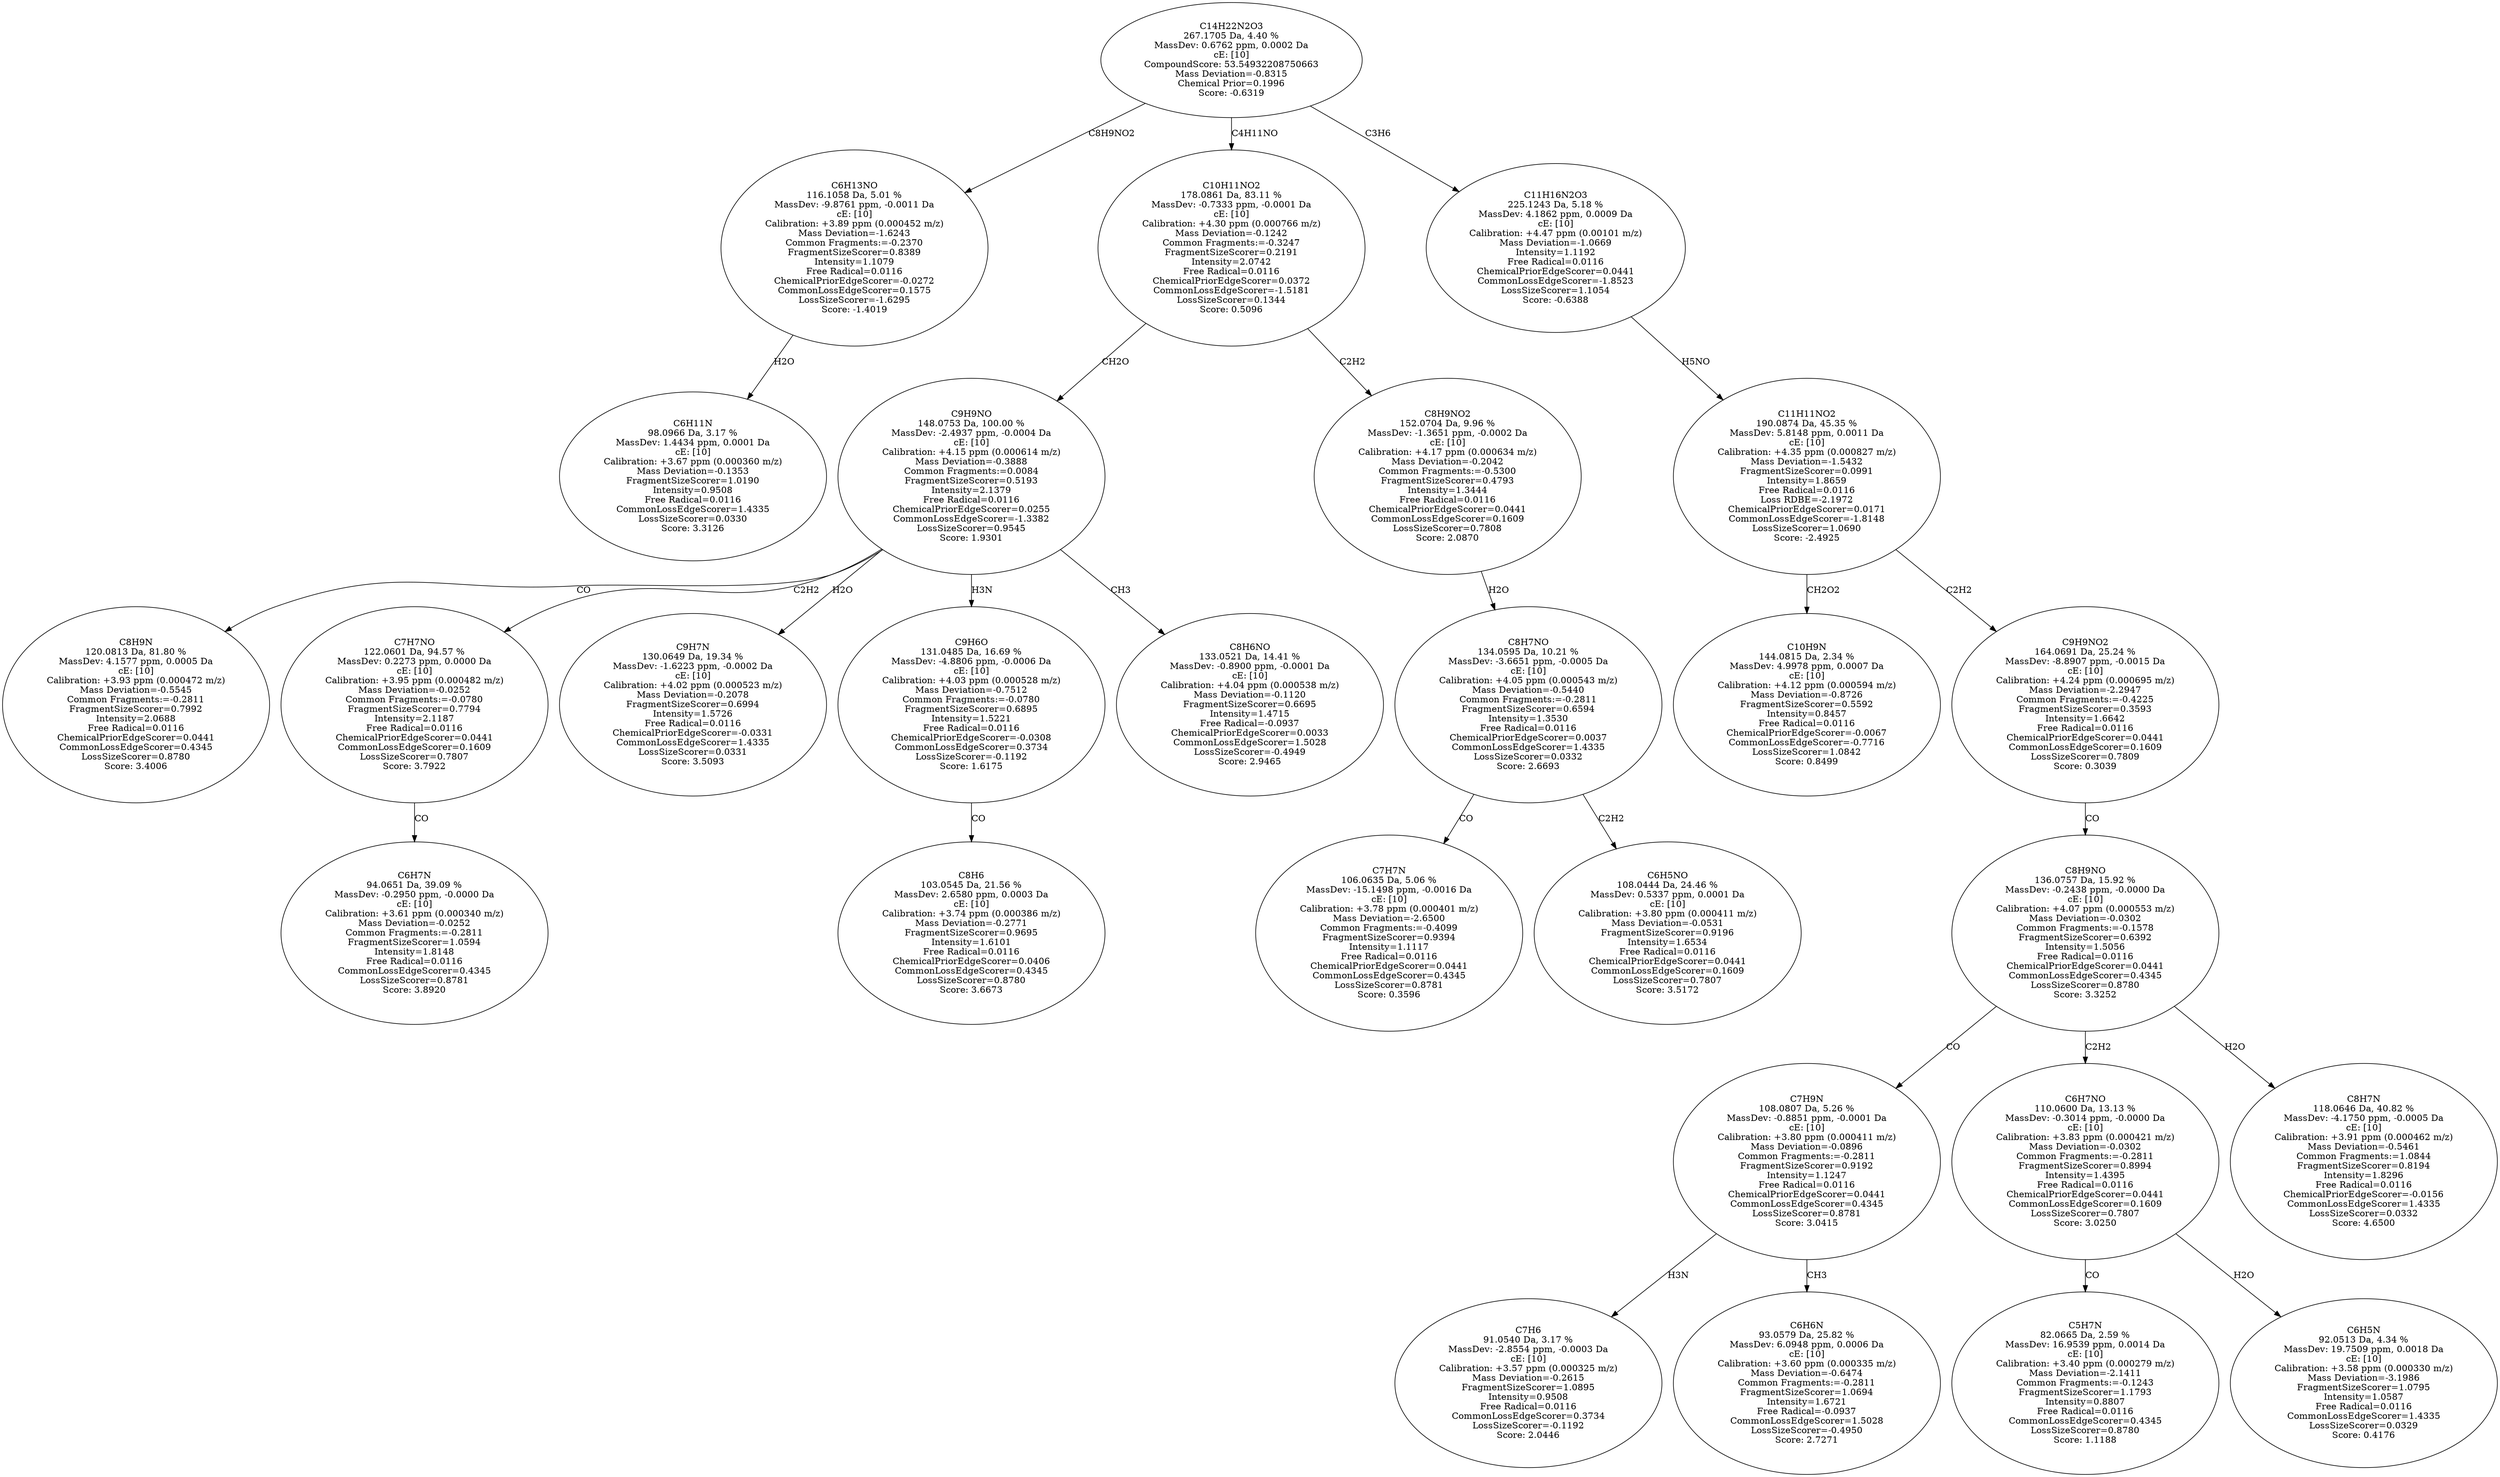 strict digraph {
v1 [label="C6H11N\n98.0966 Da, 3.17 %\nMassDev: 1.4434 ppm, 0.0001 Da\ncE: [10]\nCalibration: +3.67 ppm (0.000360 m/z)\nMass Deviation=-0.1353\nFragmentSizeScorer=1.0190\nIntensity=0.9508\nFree Radical=0.0116\nCommonLossEdgeScorer=1.4335\nLossSizeScorer=0.0330\nScore: 3.3126"];
v2 [label="C6H13NO\n116.1058 Da, 5.01 %\nMassDev: -9.8761 ppm, -0.0011 Da\ncE: [10]\nCalibration: +3.89 ppm (0.000452 m/z)\nMass Deviation=-1.6243\nCommon Fragments:=-0.2370\nFragmentSizeScorer=0.8389\nIntensity=1.1079\nFree Radical=0.0116\nChemicalPriorEdgeScorer=-0.0272\nCommonLossEdgeScorer=0.1575\nLossSizeScorer=-1.6295\nScore: -1.4019"];
v3 [label="C8H9N\n120.0813 Da, 81.80 %\nMassDev: 4.1577 ppm, 0.0005 Da\ncE: [10]\nCalibration: +3.93 ppm (0.000472 m/z)\nMass Deviation=-0.5545\nCommon Fragments:=-0.2811\nFragmentSizeScorer=0.7992\nIntensity=2.0688\nFree Radical=0.0116\nChemicalPriorEdgeScorer=0.0441\nCommonLossEdgeScorer=0.4345\nLossSizeScorer=0.8780\nScore: 3.4006"];
v4 [label="C6H7N\n94.0651 Da, 39.09 %\nMassDev: -0.2950 ppm, -0.0000 Da\ncE: [10]\nCalibration: +3.61 ppm (0.000340 m/z)\nMass Deviation=-0.0252\nCommon Fragments:=-0.2811\nFragmentSizeScorer=1.0594\nIntensity=1.8148\nFree Radical=0.0116\nCommonLossEdgeScorer=0.4345\nLossSizeScorer=0.8781\nScore: 3.8920"];
v5 [label="C7H7NO\n122.0601 Da, 94.57 %\nMassDev: 0.2273 ppm, 0.0000 Da\ncE: [10]\nCalibration: +3.95 ppm (0.000482 m/z)\nMass Deviation=-0.0252\nCommon Fragments:=-0.0780\nFragmentSizeScorer=0.7794\nIntensity=2.1187\nFree Radical=0.0116\nChemicalPriorEdgeScorer=0.0441\nCommonLossEdgeScorer=0.1609\nLossSizeScorer=0.7807\nScore: 3.7922"];
v6 [label="C9H7N\n130.0649 Da, 19.34 %\nMassDev: -1.6223 ppm, -0.0002 Da\ncE: [10]\nCalibration: +4.02 ppm (0.000523 m/z)\nMass Deviation=-0.2078\nFragmentSizeScorer=0.6994\nIntensity=1.5726\nFree Radical=0.0116\nChemicalPriorEdgeScorer=-0.0331\nCommonLossEdgeScorer=1.4335\nLossSizeScorer=0.0331\nScore: 3.5093"];
v7 [label="C8H6\n103.0545 Da, 21.56 %\nMassDev: 2.6580 ppm, 0.0003 Da\ncE: [10]\nCalibration: +3.74 ppm (0.000386 m/z)\nMass Deviation=-0.2771\nFragmentSizeScorer=0.9695\nIntensity=1.6101\nFree Radical=0.0116\nChemicalPriorEdgeScorer=0.0406\nCommonLossEdgeScorer=0.4345\nLossSizeScorer=0.8780\nScore: 3.6673"];
v8 [label="C9H6O\n131.0485 Da, 16.69 %\nMassDev: -4.8806 ppm, -0.0006 Da\ncE: [10]\nCalibration: +4.03 ppm (0.000528 m/z)\nMass Deviation=-0.7512\nCommon Fragments:=-0.0780\nFragmentSizeScorer=0.6895\nIntensity=1.5221\nFree Radical=0.0116\nChemicalPriorEdgeScorer=-0.0308\nCommonLossEdgeScorer=0.3734\nLossSizeScorer=-0.1192\nScore: 1.6175"];
v9 [label="C8H6NO\n133.0521 Da, 14.41 %\nMassDev: -0.8900 ppm, -0.0001 Da\ncE: [10]\nCalibration: +4.04 ppm (0.000538 m/z)\nMass Deviation=-0.1120\nFragmentSizeScorer=0.6695\nIntensity=1.4715\nFree Radical=-0.0937\nChemicalPriorEdgeScorer=0.0033\nCommonLossEdgeScorer=1.5028\nLossSizeScorer=-0.4949\nScore: 2.9465"];
v10 [label="C9H9NO\n148.0753 Da, 100.00 %\nMassDev: -2.4937 ppm, -0.0004 Da\ncE: [10]\nCalibration: +4.15 ppm (0.000614 m/z)\nMass Deviation=-0.3888\nCommon Fragments:=0.0084\nFragmentSizeScorer=0.5193\nIntensity=2.1379\nFree Radical=0.0116\nChemicalPriorEdgeScorer=0.0255\nCommonLossEdgeScorer=-1.3382\nLossSizeScorer=0.9545\nScore: 1.9301"];
v11 [label="C7H7N\n106.0635 Da, 5.06 %\nMassDev: -15.1498 ppm, -0.0016 Da\ncE: [10]\nCalibration: +3.78 ppm (0.000401 m/z)\nMass Deviation=-2.6500\nCommon Fragments:=-0.4099\nFragmentSizeScorer=0.9394\nIntensity=1.1117\nFree Radical=0.0116\nChemicalPriorEdgeScorer=0.0441\nCommonLossEdgeScorer=0.4345\nLossSizeScorer=0.8781\nScore: 0.3596"];
v12 [label="C6H5NO\n108.0444 Da, 24.46 %\nMassDev: 0.5337 ppm, 0.0001 Da\ncE: [10]\nCalibration: +3.80 ppm (0.000411 m/z)\nMass Deviation=-0.0531\nFragmentSizeScorer=0.9196\nIntensity=1.6534\nFree Radical=0.0116\nChemicalPriorEdgeScorer=0.0441\nCommonLossEdgeScorer=0.1609\nLossSizeScorer=0.7807\nScore: 3.5172"];
v13 [label="C8H7NO\n134.0595 Da, 10.21 %\nMassDev: -3.6651 ppm, -0.0005 Da\ncE: [10]\nCalibration: +4.05 ppm (0.000543 m/z)\nMass Deviation=-0.5440\nCommon Fragments:=-0.2811\nFragmentSizeScorer=0.6594\nIntensity=1.3530\nFree Radical=0.0116\nChemicalPriorEdgeScorer=0.0037\nCommonLossEdgeScorer=1.4335\nLossSizeScorer=0.0332\nScore: 2.6693"];
v14 [label="C8H9NO2\n152.0704 Da, 9.96 %\nMassDev: -1.3651 ppm, -0.0002 Da\ncE: [10]\nCalibration: +4.17 ppm (0.000634 m/z)\nMass Deviation=-0.2042\nCommon Fragments:=-0.5300\nFragmentSizeScorer=0.4793\nIntensity=1.3444\nFree Radical=0.0116\nChemicalPriorEdgeScorer=0.0441\nCommonLossEdgeScorer=0.1609\nLossSizeScorer=0.7808\nScore: 2.0870"];
v15 [label="C10H11NO2\n178.0861 Da, 83.11 %\nMassDev: -0.7333 ppm, -0.0001 Da\ncE: [10]\nCalibration: +4.30 ppm (0.000766 m/z)\nMass Deviation=-0.1242\nCommon Fragments:=-0.3247\nFragmentSizeScorer=0.2191\nIntensity=2.0742\nFree Radical=0.0116\nChemicalPriorEdgeScorer=0.0372\nCommonLossEdgeScorer=-1.5181\nLossSizeScorer=0.1344\nScore: 0.5096"];
v16 [label="C10H9N\n144.0815 Da, 2.34 %\nMassDev: 4.9978 ppm, 0.0007 Da\ncE: [10]\nCalibration: +4.12 ppm (0.000594 m/z)\nMass Deviation=-0.8726\nFragmentSizeScorer=0.5592\nIntensity=0.8457\nFree Radical=0.0116\nChemicalPriorEdgeScorer=-0.0067\nCommonLossEdgeScorer=-0.7716\nLossSizeScorer=1.0842\nScore: 0.8499"];
v17 [label="C7H6\n91.0540 Da, 3.17 %\nMassDev: -2.8554 ppm, -0.0003 Da\ncE: [10]\nCalibration: +3.57 ppm (0.000325 m/z)\nMass Deviation=-0.2615\nFragmentSizeScorer=1.0895\nIntensity=0.9508\nFree Radical=0.0116\nCommonLossEdgeScorer=0.3734\nLossSizeScorer=-0.1192\nScore: 2.0446"];
v18 [label="C6H6N\n93.0579 Da, 25.82 %\nMassDev: 6.0948 ppm, 0.0006 Da\ncE: [10]\nCalibration: +3.60 ppm (0.000335 m/z)\nMass Deviation=-0.6474\nCommon Fragments:=-0.2811\nFragmentSizeScorer=1.0694\nIntensity=1.6721\nFree Radical=-0.0937\nCommonLossEdgeScorer=1.5028\nLossSizeScorer=-0.4950\nScore: 2.7271"];
v19 [label="C7H9N\n108.0807 Da, 5.26 %\nMassDev: -0.8851 ppm, -0.0001 Da\ncE: [10]\nCalibration: +3.80 ppm (0.000411 m/z)\nMass Deviation=-0.0896\nCommon Fragments:=-0.2811\nFragmentSizeScorer=0.9192\nIntensity=1.1247\nFree Radical=0.0116\nChemicalPriorEdgeScorer=0.0441\nCommonLossEdgeScorer=0.4345\nLossSizeScorer=0.8781\nScore: 3.0415"];
v20 [label="C5H7N\n82.0665 Da, 2.59 %\nMassDev: 16.9539 ppm, 0.0014 Da\ncE: [10]\nCalibration: +3.40 ppm (0.000279 m/z)\nMass Deviation=-2.1411\nCommon Fragments:=-0.1243\nFragmentSizeScorer=1.1793\nIntensity=0.8807\nFree Radical=0.0116\nCommonLossEdgeScorer=0.4345\nLossSizeScorer=0.8780\nScore: 1.1188"];
v21 [label="C6H5N\n92.0513 Da, 4.34 %\nMassDev: 19.7509 ppm, 0.0018 Da\ncE: [10]\nCalibration: +3.58 ppm (0.000330 m/z)\nMass Deviation=-3.1986\nFragmentSizeScorer=1.0795\nIntensity=1.0587\nFree Radical=0.0116\nCommonLossEdgeScorer=1.4335\nLossSizeScorer=0.0329\nScore: 0.4176"];
v22 [label="C6H7NO\n110.0600 Da, 13.13 %\nMassDev: -0.3014 ppm, -0.0000 Da\ncE: [10]\nCalibration: +3.83 ppm (0.000421 m/z)\nMass Deviation=-0.0302\nCommon Fragments:=-0.2811\nFragmentSizeScorer=0.8994\nIntensity=1.4395\nFree Radical=0.0116\nChemicalPriorEdgeScorer=0.0441\nCommonLossEdgeScorer=0.1609\nLossSizeScorer=0.7807\nScore: 3.0250"];
v23 [label="C8H7N\n118.0646 Da, 40.82 %\nMassDev: -4.1750 ppm, -0.0005 Da\ncE: [10]\nCalibration: +3.91 ppm (0.000462 m/z)\nMass Deviation=-0.5461\nCommon Fragments:=1.0844\nFragmentSizeScorer=0.8194\nIntensity=1.8296\nFree Radical=0.0116\nChemicalPriorEdgeScorer=-0.0156\nCommonLossEdgeScorer=1.4335\nLossSizeScorer=0.0332\nScore: 4.6500"];
v24 [label="C8H9NO\n136.0757 Da, 15.92 %\nMassDev: -0.2438 ppm, -0.0000 Da\ncE: [10]\nCalibration: +4.07 ppm (0.000553 m/z)\nMass Deviation=-0.0302\nCommon Fragments:=-0.1578\nFragmentSizeScorer=0.6392\nIntensity=1.5056\nFree Radical=0.0116\nChemicalPriorEdgeScorer=0.0441\nCommonLossEdgeScorer=0.4345\nLossSizeScorer=0.8780\nScore: 3.3252"];
v25 [label="C9H9NO2\n164.0691 Da, 25.24 %\nMassDev: -8.8907 ppm, -0.0015 Da\ncE: [10]\nCalibration: +4.24 ppm (0.000695 m/z)\nMass Deviation=-2.2947\nCommon Fragments:=-0.4225\nFragmentSizeScorer=0.3593\nIntensity=1.6642\nFree Radical=0.0116\nChemicalPriorEdgeScorer=0.0441\nCommonLossEdgeScorer=0.1609\nLossSizeScorer=0.7809\nScore: 0.3039"];
v26 [label="C11H11NO2\n190.0874 Da, 45.35 %\nMassDev: 5.8148 ppm, 0.0011 Da\ncE: [10]\nCalibration: +4.35 ppm (0.000827 m/z)\nMass Deviation=-1.5432\nFragmentSizeScorer=0.0991\nIntensity=1.8659\nFree Radical=0.0116\nLoss RDBE=-2.1972\nChemicalPriorEdgeScorer=0.0171\nCommonLossEdgeScorer=-1.8148\nLossSizeScorer=1.0690\nScore: -2.4925"];
v27 [label="C11H16N2O3\n225.1243 Da, 5.18 %\nMassDev: 4.1862 ppm, 0.0009 Da\ncE: [10]\nCalibration: +4.47 ppm (0.00101 m/z)\nMass Deviation=-1.0669\nIntensity=1.1192\nFree Radical=0.0116\nChemicalPriorEdgeScorer=0.0441\nCommonLossEdgeScorer=-1.8523\nLossSizeScorer=1.1054\nScore: -0.6388"];
v28 [label="C14H22N2O3\n267.1705 Da, 4.40 %\nMassDev: 0.6762 ppm, 0.0002 Da\ncE: [10]\nCompoundScore: 53.54932208750663\nMass Deviation=-0.8315\nChemical Prior=0.1996\nScore: -0.6319"];
v2 -> v1 [label="H2O"];
v28 -> v2 [label="C8H9NO2"];
v10 -> v3 [label="CO"];
v5 -> v4 [label="CO"];
v10 -> v5 [label="C2H2"];
v10 -> v6 [label="H2O"];
v8 -> v7 [label="CO"];
v10 -> v8 [label="H3N"];
v10 -> v9 [label="CH3"];
v15 -> v10 [label="CH2O"];
v13 -> v11 [label="CO"];
v13 -> v12 [label="C2H2"];
v14 -> v13 [label="H2O"];
v15 -> v14 [label="C2H2"];
v28 -> v15 [label="C4H11NO"];
v26 -> v16 [label="CH2O2"];
v19 -> v17 [label="H3N"];
v19 -> v18 [label="CH3"];
v24 -> v19 [label="CO"];
v22 -> v20 [label="CO"];
v22 -> v21 [label="H2O"];
v24 -> v22 [label="C2H2"];
v24 -> v23 [label="H2O"];
v25 -> v24 [label="CO"];
v26 -> v25 [label="C2H2"];
v27 -> v26 [label="H5NO"];
v28 -> v27 [label="C3H6"];
}